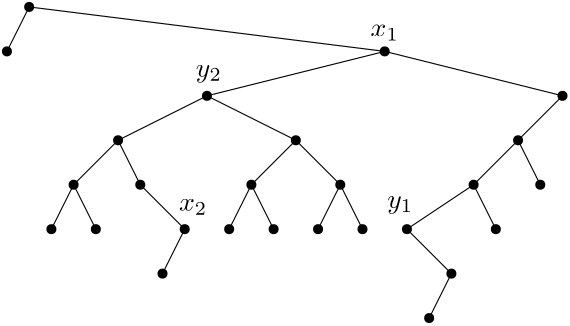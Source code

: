 <?xml version="1.0"?>
<!DOCTYPE ipe SYSTEM "ipe.dtd">
<ipe version="70212" creator="Ipe 7.2.13">
<info created="D:20200304063007" modified="D:20200307142637"/>
<ipestyle name="basic">
<symbol name="arrow/arc(spx)">
<path stroke="sym-stroke" fill="sym-stroke" pen="sym-pen">
0 0 m
-1 0.333 l
-1 -0.333 l
h
</path>
</symbol>
<symbol name="arrow/farc(spx)">
<path stroke="sym-stroke" fill="white" pen="sym-pen">
0 0 m
-1 0.333 l
-1 -0.333 l
h
</path>
</symbol>
<symbol name="arrow/ptarc(spx)">
<path stroke="sym-stroke" fill="sym-stroke" pen="sym-pen">
0 0 m
-1 0.333 l
-0.8 0 l
-1 -0.333 l
h
</path>
</symbol>
<symbol name="arrow/fptarc(spx)">
<path stroke="sym-stroke" fill="white" pen="sym-pen">
0 0 m
-1 0.333 l
-0.8 0 l
-1 -0.333 l
h
</path>
</symbol>
<symbol name="mark/circle(sx)" transformations="translations">
<path fill="sym-stroke">
0.6 0 0 0.6 0 0 e
0.4 0 0 0.4 0 0 e
</path>
</symbol>
<symbol name="mark/disk(sx)" transformations="translations">
<path fill="sym-stroke">
0.6 0 0 0.6 0 0 e
</path>
</symbol>
<symbol name="mark/fdisk(sfx)" transformations="translations">
<group>
<path fill="sym-fill">
0.5 0 0 0.5 0 0 e
</path>
<path fill="sym-stroke" fillrule="eofill">
0.6 0 0 0.6 0 0 e
0.4 0 0 0.4 0 0 e
</path>
</group>
</symbol>
<symbol name="mark/box(sx)" transformations="translations">
<path fill="sym-stroke" fillrule="eofill">
-0.6 -0.6 m
0.6 -0.6 l
0.6 0.6 l
-0.6 0.6 l
h
-0.4 -0.4 m
0.4 -0.4 l
0.4 0.4 l
-0.4 0.4 l
h
</path>
</symbol>
<symbol name="mark/square(sx)" transformations="translations">
<path fill="sym-stroke">
-0.6 -0.6 m
0.6 -0.6 l
0.6 0.6 l
-0.6 0.6 l
h
</path>
</symbol>
<symbol name="mark/fsquare(sfx)" transformations="translations">
<group>
<path fill="sym-fill">
-0.5 -0.5 m
0.5 -0.5 l
0.5 0.5 l
-0.5 0.5 l
h
</path>
<path fill="sym-stroke" fillrule="eofill">
-0.6 -0.6 m
0.6 -0.6 l
0.6 0.6 l
-0.6 0.6 l
h
-0.4 -0.4 m
0.4 -0.4 l
0.4 0.4 l
-0.4 0.4 l
h
</path>
</group>
</symbol>
<symbol name="mark/cross(sx)" transformations="translations">
<group>
<path fill="sym-stroke">
-0.43 -0.57 m
0.57 0.43 l
0.43 0.57 l
-0.57 -0.43 l
h
</path>
<path fill="sym-stroke">
-0.43 0.57 m
0.57 -0.43 l
0.43 -0.57 l
-0.57 0.43 l
h
</path>
</group>
</symbol>
<symbol name="arrow/fnormal(spx)">
<path stroke="sym-stroke" fill="white" pen="sym-pen">
0 0 m
-1 0.333 l
-1 -0.333 l
h
</path>
</symbol>
<symbol name="arrow/pointed(spx)">
<path stroke="sym-stroke" fill="sym-stroke" pen="sym-pen">
0 0 m
-1 0.333 l
-0.8 0 l
-1 -0.333 l
h
</path>
</symbol>
<symbol name="arrow/fpointed(spx)">
<path stroke="sym-stroke" fill="white" pen="sym-pen">
0 0 m
-1 0.333 l
-0.8 0 l
-1 -0.333 l
h
</path>
</symbol>
<symbol name="arrow/linear(spx)">
<path stroke="sym-stroke" pen="sym-pen">
-1 0.333 m
0 0 l
-1 -0.333 l
</path>
</symbol>
<symbol name="arrow/fdouble(spx)">
<path stroke="sym-stroke" fill="white" pen="sym-pen">
0 0 m
-1 0.333 l
-1 -0.333 l
h
-1 0 m
-2 0.333 l
-2 -0.333 l
h
</path>
</symbol>
<symbol name="arrow/double(spx)">
<path stroke="sym-stroke" fill="sym-stroke" pen="sym-pen">
0 0 m
-1 0.333 l
-1 -0.333 l
h
-1 0 m
-2 0.333 l
-2 -0.333 l
h
</path>
</symbol>
<pen name="heavier" value="0.8"/>
<pen name="fat" value="1.2"/>
<pen name="ultrafat" value="2"/>
<symbolsize name="large" value="5"/>
<symbolsize name="small" value="2"/>
<symbolsize name="tiny" value="1.1"/>
<arrowsize name="large" value="10"/>
<arrowsize name="small" value="5"/>
<arrowsize name="tiny" value="3"/>
<color name="red" value="1 0 0"/>
<color name="green" value="0 1 0"/>
<color name="blue" value="0 0 1"/>
<color name="yellow" value="1 1 0"/>
<color name="orange" value="1 0.647 0"/>
<color name="gold" value="1 0.843 0"/>
<color name="purple" value="0.627 0.125 0.941"/>
<color name="gray" value="0.745"/>
<color name="brown" value="0.647 0.165 0.165"/>
<color name="navy" value="0 0 0.502"/>
<color name="pink" value="1 0.753 0.796"/>
<color name="seagreen" value="0.18 0.545 0.341"/>
<color name="turquoise" value="0.251 0.878 0.816"/>
<color name="violet" value="0.933 0.51 0.933"/>
<color name="darkblue" value="0 0 0.545"/>
<color name="darkcyan" value="0 0.545 0.545"/>
<color name="darkgray" value="0.663"/>
<color name="darkgreen" value="0 0.392 0"/>
<color name="darkmagenta" value="0.545 0 0.545"/>
<color name="darkorange" value="1 0.549 0"/>
<color name="darkred" value="0.545 0 0"/>
<color name="lightblue" value="0.678 0.847 0.902"/>
<color name="lightcyan" value="0.878 1 1"/>
<color name="lightgray" value="0.827"/>
<color name="lightgreen" value="0.565 0.933 0.565"/>
<color name="lightyellow" value="1 1 0.878"/>
<dashstyle name="dashed" value="[4] 0"/>
<dashstyle name="dotted" value="[1 3] 0"/>
<dashstyle name="dash dotted" value="[4 2 1 2] 0"/>
<dashstyle name="dash dot dotted" value="[4 2 1 2 1 2] 0"/>
<textsize name="large" value="\large"/>
<textsize name="Large" value="\Large"/>
<textsize name="LARGE" value="\LARGE"/>
<textsize name="huge" value="\huge"/>
<textsize name="Huge" value="\Huge"/>
<textsize name="small" value="\small"/>
<textsize name="footnote" value="\footnotesize"/>
<textsize name="tiny" value="\tiny"/>
<textstyle name="center" begin="\begin{center}" end="\end{center}"/>
<textstyle name="itemize" begin="\begin{itemize}" end="\end{itemize}"/>
<textstyle name="item" begin="\begin{itemize}\item{}" end="\end{itemize}"/>
<gridsize name="4 pts" value="4"/>
<gridsize name="8 pts (~3 mm)" value="8"/>
<gridsize name="16 pts (~6 mm)" value="16"/>
<gridsize name="32 pts (~12 mm)" value="32"/>
<gridsize name="10 pts (~3.5 mm)" value="10"/>
<gridsize name="20 pts (~7 mm)" value="20"/>
<gridsize name="14 pts (~5 mm)" value="14"/>
<gridsize name="28 pts (~10 mm)" value="28"/>
<gridsize name="56 pts (~20 mm)" value="56"/>
<anglesize name="90 deg" value="90"/>
<anglesize name="60 deg" value="60"/>
<anglesize name="45 deg" value="45"/>
<anglesize name="30 deg" value="30"/>
<anglesize name="22.5 deg" value="22.5"/>
<opacity name="10%" value="0.1"/>
<opacity name="30%" value="0.3"/>
<opacity name="50%" value="0.5"/>
<opacity name="75%" value="0.75"/>
<tiling name="falling" angle="-60" step="4" width="1"/>
<tiling name="rising" angle="30" step="4" width="1"/>
</ipestyle>
<page>
<layer name="alpha"/>
<view layers="alpha" active="alpha"/>
<use layer="alpha" matrix="1 0 0 1 -16 16" name="mark/disk(sx)" pos="256 688" size="normal" stroke="black"/>
<use matrix="1 0 0 1 -16 16" name="mark/disk(sx)" pos="240 672" size="normal" stroke="black"/>
<use name="mark/disk(sx)" pos="176 720" size="normal" stroke="black"/>
<use name="mark/disk(sx)" pos="112 704" size="normal" stroke="black"/>
<use name="mark/disk(sx)" pos="144 688" size="normal" stroke="black"/>
<use name="mark/disk(sx)" pos="128 672" size="normal" stroke="black"/>
<use name="mark/disk(sx)" pos="160 672" size="normal" stroke="black"/>
<use name="mark/disk(sx)" pos="80 688" size="normal" stroke="black"/>
<use matrix="1 0 0 1 -8 0" name="mark/disk(sx)" pos="96 672" size="normal" stroke="black"/>
<use name="mark/disk(sx)" pos="64 672" size="normal" stroke="black"/>
<path stroke="black">
176 720 m
112 704 l
</path>
<path stroke="black">
112 704 m
144 688 l
</path>
<path stroke="black">
112 704 m
80 688 l
</path>
<path stroke="black">
80 688 m
88 672 l
</path>
<path stroke="black">
80 688 m
64 672 l
</path>
<path stroke="black">
144 688 m
128 672 l
</path>
<path stroke="black">
144 688 m
160 672 l
</path>
<path matrix="1 0 0 1 -16 16" stroke="black">
256 688 m
240 672 l
</path>
<path stroke="black">
176 720 m
240 704 l
</path>
<use name="mark/disk(sx)" pos="56 656" size="normal" stroke="black"/>
<use name="mark/disk(sx)" pos="72 656" size="normal" stroke="black"/>
<use name="mark/disk(sx)" pos="104 656" size="normal" stroke="black"/>
<use name="mark/disk(sx)" pos="120 656" size="normal" stroke="black"/>
<use name="mark/disk(sx)" pos="136 656" size="normal" stroke="black"/>
<use name="mark/disk(sx)" pos="152 656" size="normal" stroke="black"/>
<use name="mark/disk(sx)" pos="168 656" size="normal" stroke="black"/>
<path stroke="black">
64 672 m
56 656 l
</path>
<path stroke="black">
64 672 m
72 656 l
</path>
<path stroke="black">
88 672 m
104 656 l
</path>
<path stroke="black">
128 672 m
120 656 l
</path>
<path stroke="black">
128 672 m
136 656 l
</path>
<path stroke="black">
160 672 m
152 656 l
</path>
<path stroke="black">
160 672 m
168 656 l
</path>
<use matrix="1 0 0 1 0 -16" name="mark/disk(sx)" pos="184 672" size="normal" stroke="black"/>
<use name="mark/disk(sx)" pos="200 640" size="normal" stroke="black"/>
<use name="mark/disk(sx)" pos="192 624" size="normal" stroke="black"/>
<use name="mark/disk(sx)" pos="208 672" size="normal" stroke="black"/>
<use name="mark/disk(sx)" pos="216 656" size="normal" stroke="black"/>
<path stroke="black">
224 688 m
208 672 l
</path>
<path stroke="black">
208 672 m
184 656 l
</path>
<path stroke="black">
208 672 m
216 656 l
</path>
<path stroke="black">
184 656 m
200 640 l
</path>
<path stroke="black">
200 640 m
192 624 l
</path>
<use name="mark/disk(sx)" pos="232 672" size="normal" stroke="black"/>
<path stroke="black">
224 688 m
232 672 l
</path>
<text matrix="1 0 0 1 -18.0504 26.9547" transformations="translations" pos="120 640" stroke="black" type="label" width="10.163" height="4.294" depth="1.49" valign="top" style="math">x_2</text>
<text matrix="1 0 0 1 13.3527 -1.09821" transformations="translations" pos="104 712" stroke="black" type="label" width="9.354" height="4.297" depth="1.93" halign="right" valign="baseline" style="math">y_2</text>
<text matrix="1 0 0 1 0 -2.59949" transformations="translations" pos="176 728" stroke="black" type="label" width="10.163" height="4.294" depth="1.49" halign="center" valign="baseline" style="math">x_1</text>
<text matrix="1 0 0 1 2.27431 39.656" transformations="translations" pos="184 624" stroke="black" type="label" width="9.354" height="4.297" depth="1.93" halign="right" valign="baseline" style="math">y_1</text>
<use matrix="1 0 0 1 0 8" name="mark/disk(sx)" pos="48 728" size="normal" stroke="black"/>
<use matrix="1 0 0 1 0 8" name="mark/disk(sx)" pos="40 712" size="normal" stroke="black"/>
<path stroke="black">
48 736 m
40 720 l
</path>
<path stroke="black">
48 736 m
176 720 l
</path>
<use name="mark/disk(sx)" pos="96 640" size="normal" stroke="black"/>
<path stroke="black">
104 656 m
96 640 l
</path>
</page>
</ipe>
